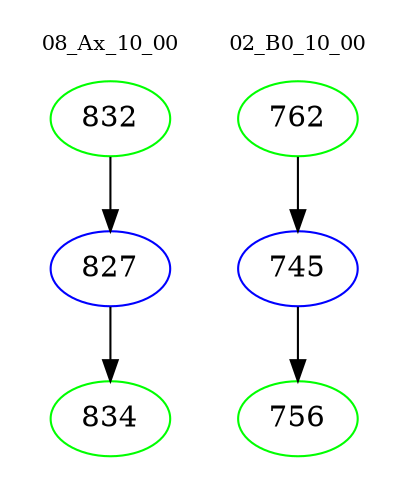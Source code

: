 digraph{
subgraph cluster_0 {
color = white
label = "08_Ax_10_00";
fontsize=10;
T0_832 [label="832", color="green"]
T0_832 -> T0_827 [color="black"]
T0_827 [label="827", color="blue"]
T0_827 -> T0_834 [color="black"]
T0_834 [label="834", color="green"]
}
subgraph cluster_1 {
color = white
label = "02_B0_10_00";
fontsize=10;
T1_762 [label="762", color="green"]
T1_762 -> T1_745 [color="black"]
T1_745 [label="745", color="blue"]
T1_745 -> T1_756 [color="black"]
T1_756 [label="756", color="green"]
}
}
